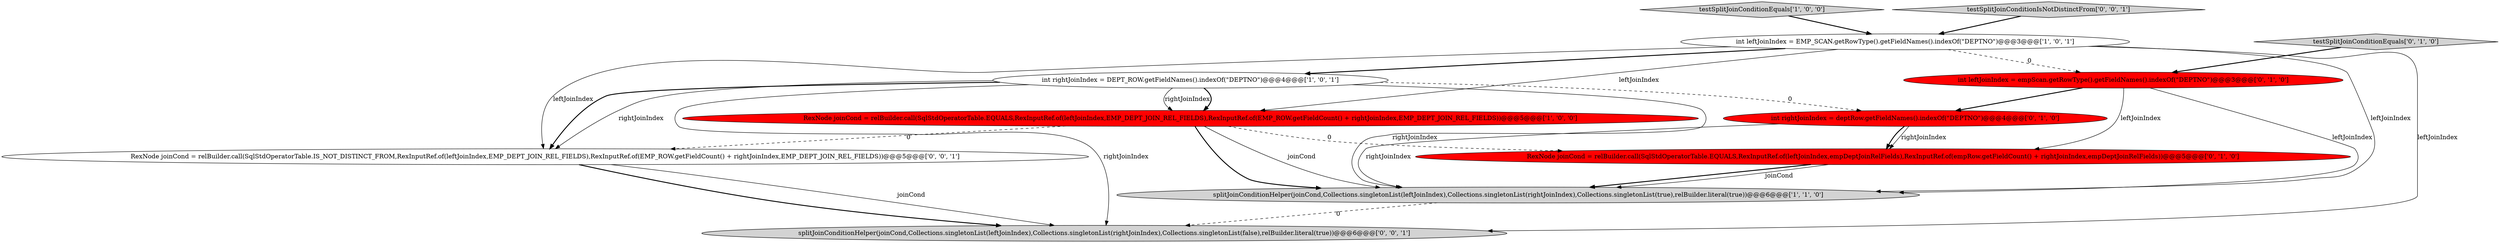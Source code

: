 digraph {
1 [style = filled, label = "testSplitJoinConditionEquals['1', '0', '0']", fillcolor = lightgray, shape = diamond image = "AAA0AAABBB1BBB"];
4 [style = filled, label = "RexNode joinCond = relBuilder.call(SqlStdOperatorTable.EQUALS,RexInputRef.of(leftJoinIndex,EMP_DEPT_JOIN_REL_FIELDS),RexInputRef.of(EMP_ROW.getFieldCount() + rightJoinIndex,EMP_DEPT_JOIN_REL_FIELDS))@@@5@@@['1', '0', '0']", fillcolor = red, shape = ellipse image = "AAA1AAABBB1BBB"];
8 [style = filled, label = "int leftJoinIndex = empScan.getRowType().getFieldNames().indexOf(\"DEPTNO\")@@@3@@@['0', '1', '0']", fillcolor = red, shape = ellipse image = "AAA1AAABBB2BBB"];
3 [style = filled, label = "int leftJoinIndex = EMP_SCAN.getRowType().getFieldNames().indexOf(\"DEPTNO\")@@@3@@@['1', '0', '1']", fillcolor = white, shape = ellipse image = "AAA0AAABBB1BBB"];
10 [style = filled, label = "RexNode joinCond = relBuilder.call(SqlStdOperatorTable.IS_NOT_DISTINCT_FROM,RexInputRef.of(leftJoinIndex,EMP_DEPT_JOIN_REL_FIELDS),RexInputRef.of(EMP_ROW.getFieldCount() + rightJoinIndex,EMP_DEPT_JOIN_REL_FIELDS))@@@5@@@['0', '0', '1']", fillcolor = white, shape = ellipse image = "AAA0AAABBB3BBB"];
6 [style = filled, label = "RexNode joinCond = relBuilder.call(SqlStdOperatorTable.EQUALS,RexInputRef.of(leftJoinIndex,empDeptJoinRelFields),RexInputRef.of(empRow.getFieldCount() + rightJoinIndex,empDeptJoinRelFields))@@@5@@@['0', '1', '0']", fillcolor = red, shape = ellipse image = "AAA1AAABBB2BBB"];
7 [style = filled, label = "testSplitJoinConditionEquals['0', '1', '0']", fillcolor = lightgray, shape = diamond image = "AAA0AAABBB2BBB"];
11 [style = filled, label = "testSplitJoinConditionIsNotDistinctFrom['0', '0', '1']", fillcolor = lightgray, shape = diamond image = "AAA0AAABBB3BBB"];
2 [style = filled, label = "int rightJoinIndex = DEPT_ROW.getFieldNames().indexOf(\"DEPTNO\")@@@4@@@['1', '0', '1']", fillcolor = white, shape = ellipse image = "AAA0AAABBB1BBB"];
0 [style = filled, label = "splitJoinConditionHelper(joinCond,Collections.singletonList(leftJoinIndex),Collections.singletonList(rightJoinIndex),Collections.singletonList(true),relBuilder.literal(true))@@@6@@@['1', '1', '0']", fillcolor = lightgray, shape = ellipse image = "AAA0AAABBB1BBB"];
5 [style = filled, label = "int rightJoinIndex = deptRow.getFieldNames().indexOf(\"DEPTNO\")@@@4@@@['0', '1', '0']", fillcolor = red, shape = ellipse image = "AAA1AAABBB2BBB"];
9 [style = filled, label = "splitJoinConditionHelper(joinCond,Collections.singletonList(leftJoinIndex),Collections.singletonList(rightJoinIndex),Collections.singletonList(false),relBuilder.literal(true))@@@6@@@['0', '0', '1']", fillcolor = lightgray, shape = ellipse image = "AAA0AAABBB3BBB"];
2->9 [style = solid, label="rightJoinIndex"];
3->4 [style = solid, label="leftJoinIndex"];
2->4 [style = solid, label="rightJoinIndex"];
8->6 [style = solid, label="leftJoinIndex"];
8->0 [style = solid, label="leftJoinIndex"];
3->9 [style = solid, label="leftJoinIndex"];
1->3 [style = bold, label=""];
2->0 [style = solid, label="rightJoinIndex"];
6->0 [style = bold, label=""];
4->6 [style = dashed, label="0"];
7->8 [style = bold, label=""];
2->10 [style = bold, label=""];
2->4 [style = bold, label=""];
5->6 [style = solid, label="rightJoinIndex"];
3->0 [style = solid, label="leftJoinIndex"];
4->0 [style = bold, label=""];
10->9 [style = solid, label="joinCond"];
2->5 [style = dashed, label="0"];
5->6 [style = bold, label=""];
3->2 [style = bold, label=""];
8->5 [style = bold, label=""];
11->3 [style = bold, label=""];
3->10 [style = solid, label="leftJoinIndex"];
6->0 [style = solid, label="joinCond"];
4->0 [style = solid, label="joinCond"];
3->8 [style = dashed, label="0"];
5->0 [style = solid, label="rightJoinIndex"];
10->9 [style = bold, label=""];
0->9 [style = dashed, label="0"];
4->10 [style = dashed, label="0"];
2->10 [style = solid, label="rightJoinIndex"];
}
